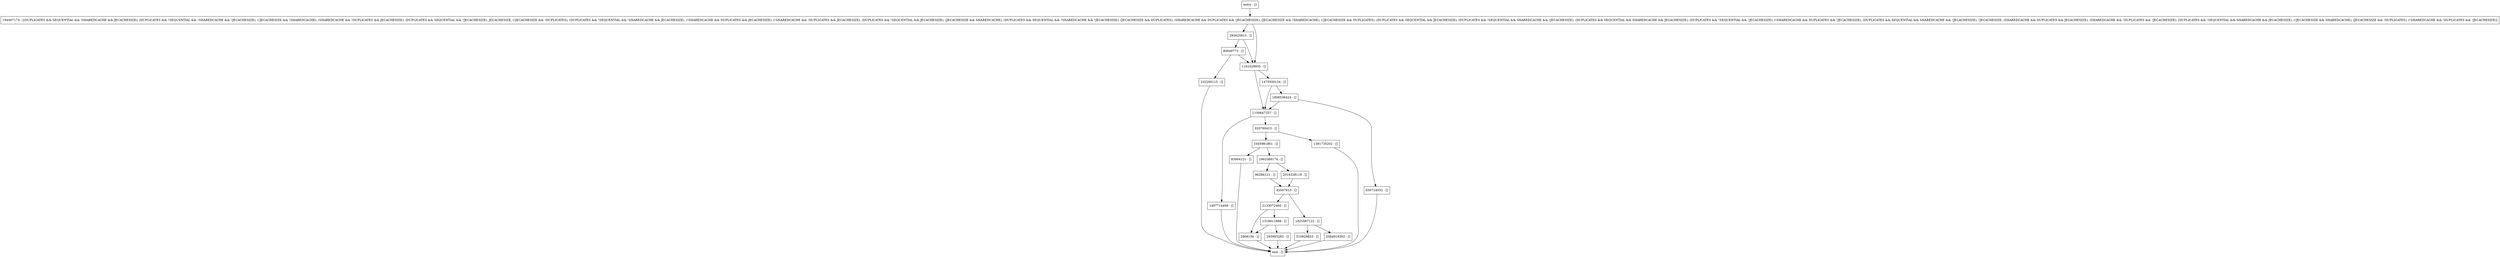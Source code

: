 digraph lockLNAndCheckDefunct {
node [shape=record];
510928853 [label="510928853 - []"];
1992389174 [label="1992389174 - []"];
293983283 [label="293983283 - []"];
2084918302 [label="2084918302 - []"];
1497714409 [label="1497714409 - []"];
2133072460 [label="2133072460 - []"];
293625815 [label="293625815 - []"];
1319911888 [label="1319911888 - []"];
1381735202 [label="1381735202 - []"];
1475930134 [label="1475930134 - []"];
2908156 [label="2908156 - []"];
1045981861 [label="1045981861 - []"];
42567913 [label="42567913 - []"];
1161029935 [label="1161029935 - []"];
194007174 [label="194007174 - [(DUPLICATES && SEQUENTIAL && !SHAREDCACHE && JECACHESIZE), (DUPLICATES && !SEQUENTIAL && !SHAREDCACHE && !JECACHESIZE), (!JECACHESIZE && !SHAREDCACHE), (SHAREDCACHE && !DUPLICATES && JECACHESIZE), (DUPLICATES && SEQUENTIAL && !JECACHESIZE), JECACHESIZE, (!JECACHESIZE && !DUPLICATES), (DUPLICATES && !SEQUENTIAL && !SHAREDCACHE && JECACHESIZE), (!SHAREDCACHE && DUPLICATES && JECACHESIZE), (!SHAREDCACHE && !DUPLICATES && JECACHESIZE), (DUPLICATES && !SEQUENTIAL && JECACHESIZE), (JECACHESIZE && SHAREDCACHE), (DUPLICATES && SEQUENTIAL && !SHAREDCACHE && !JECACHESIZE), (JECACHESIZE && DUPLICATES), (SHAREDCACHE && DUPLICATES && !JECACHESIZE), (JECACHESIZE && !SHAREDCACHE), (!JECACHESIZE && DUPLICATES), (DUPLICATES && SEQUENTIAL && JECACHESIZE), (DUPLICATES && !SEQUENTIAL && SHAREDCACHE && !JECACHESIZE), (DUPLICATES && SEQUENTIAL && SHAREDCACHE && JECACHESIZE), (DUPLICATES && !SEQUENTIAL && !JECACHESIZE), (!SHAREDCACHE && DUPLICATES && !JECACHESIZE), (DUPLICATES && SEQUENTIAL && SHAREDCACHE && !JECACHESIZE), !JECACHESIZE, (SHAREDCACHE && DUPLICATES && JECACHESIZE), (SHAREDCACHE && !DUPLICATES && !JECACHESIZE), (DUPLICATES && !SEQUENTIAL && SHAREDCACHE && JECACHESIZE), (!JECACHESIZE && SHAREDCACHE), (JECACHESIZE && !DUPLICATES), (!SHAREDCACHE && !DUPLICATES && !JECACHESIZE)]"];
650724552 [label="650724552 - []"];
232260115 [label="232260115 - []"];
96286121 [label="96286121 - []"];
1825587122 [label="1825587122 - []"];
83904121 [label="83904121 - []"];
entry [label="entry - []"];
exit [label="exit - []"];
920760415 [label="920760415 - []"];
2018338119 [label="2018338119 - []"];
80049773 [label="80049773 - []"];
1150647257 [label="1150647257 - []"];
1808538424 [label="1808538424 - []"];
entry;
exit;
510928853 -> exit;
1992389174 -> 2018338119;
1992389174 -> 96286121;
293983283 -> exit;
2084918302 -> exit;
1497714409 -> exit;
2133072460 -> 1319911888;
2133072460 -> 2908156;
293625815 -> 1161029935;
293625815 -> 80049773;
1319911888 -> 2908156;
1319911888 -> 293983283;
1381735202 -> exit;
1475930134 -> 1150647257;
1475930134 -> 1808538424;
2908156 -> exit;
1045981861 -> 1992389174;
1045981861 -> 83904121;
42567913 -> 2133072460;
42567913 -> 1825587122;
1161029935 -> 1475930134;
1161029935 -> 1150647257;
194007174 -> 293625815;
194007174 -> 1161029935;
650724552 -> exit;
232260115 -> exit;
96286121 -> 42567913;
1825587122 -> 510928853;
1825587122 -> 2084918302;
83904121 -> exit;
entry -> 194007174;
920760415 -> 1381735202;
920760415 -> 1045981861;
2018338119 -> 42567913;
80049773 -> 1161029935;
80049773 -> 232260115;
1150647257 -> 1497714409;
1150647257 -> 920760415;
1808538424 -> 650724552;
1808538424 -> 1150647257;
}
